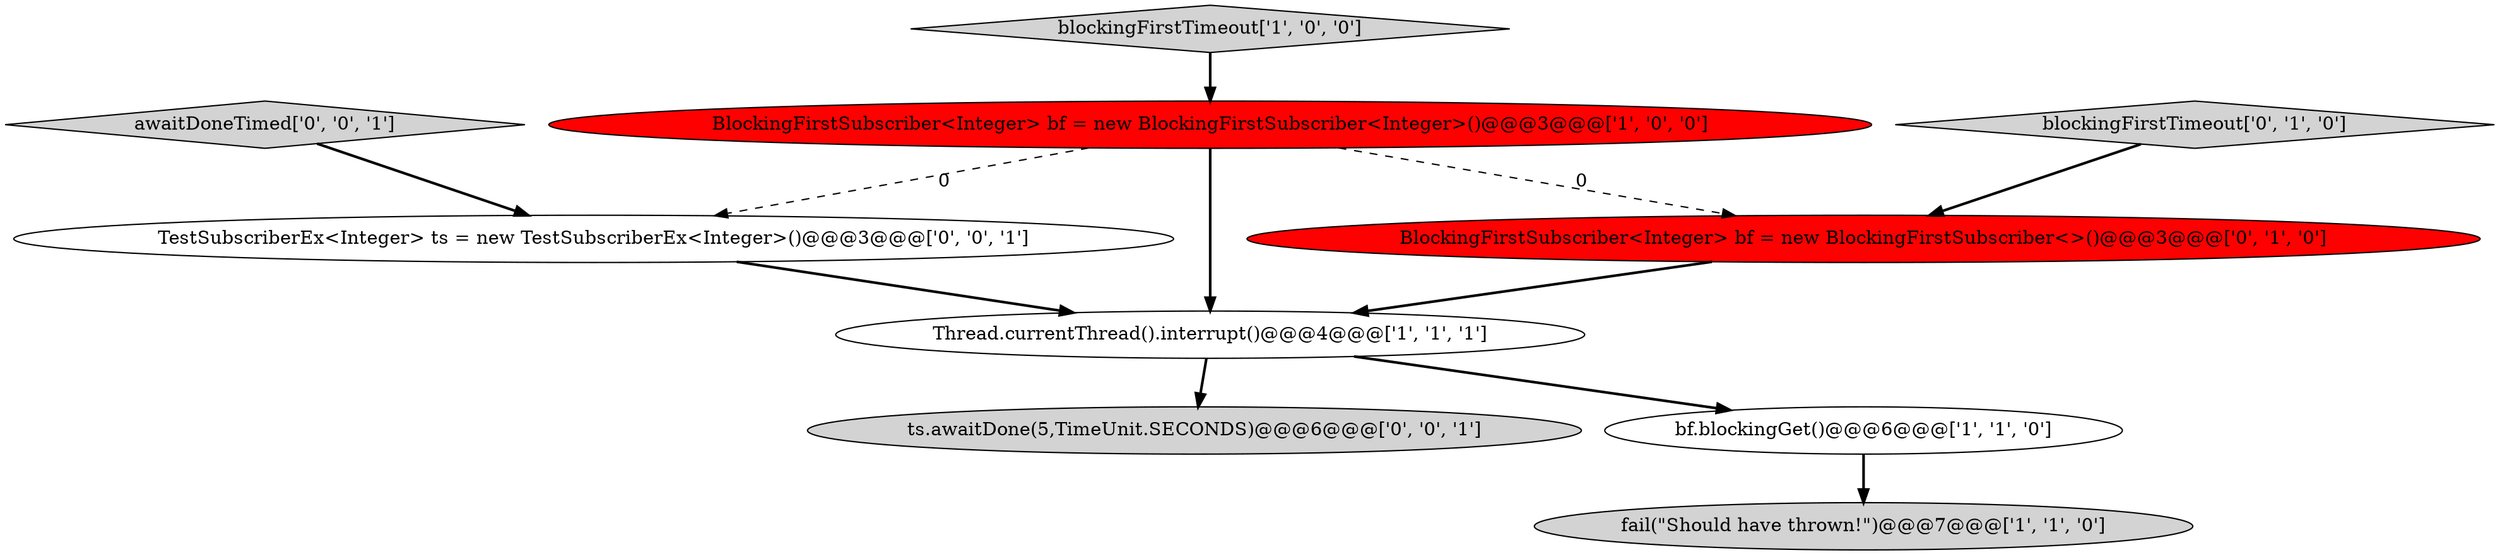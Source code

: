 digraph {
7 [style = filled, label = "awaitDoneTimed['0', '0', '1']", fillcolor = lightgray, shape = diamond image = "AAA0AAABBB3BBB"];
4 [style = filled, label = "fail(\"Should have thrown!\")@@@7@@@['1', '1', '0']", fillcolor = lightgray, shape = ellipse image = "AAA0AAABBB1BBB"];
3 [style = filled, label = "Thread.currentThread().interrupt()@@@4@@@['1', '1', '1']", fillcolor = white, shape = ellipse image = "AAA0AAABBB1BBB"];
2 [style = filled, label = "blockingFirstTimeout['1', '0', '0']", fillcolor = lightgray, shape = diamond image = "AAA0AAABBB1BBB"];
9 [style = filled, label = "TestSubscriberEx<Integer> ts = new TestSubscriberEx<Integer>()@@@3@@@['0', '0', '1']", fillcolor = white, shape = ellipse image = "AAA0AAABBB3BBB"];
0 [style = filled, label = "BlockingFirstSubscriber<Integer> bf = new BlockingFirstSubscriber<Integer>()@@@3@@@['1', '0', '0']", fillcolor = red, shape = ellipse image = "AAA1AAABBB1BBB"];
8 [style = filled, label = "ts.awaitDone(5,TimeUnit.SECONDS)@@@6@@@['0', '0', '1']", fillcolor = lightgray, shape = ellipse image = "AAA0AAABBB3BBB"];
1 [style = filled, label = "bf.blockingGet()@@@6@@@['1', '1', '0']", fillcolor = white, shape = ellipse image = "AAA0AAABBB1BBB"];
5 [style = filled, label = "BlockingFirstSubscriber<Integer> bf = new BlockingFirstSubscriber<>()@@@3@@@['0', '1', '0']", fillcolor = red, shape = ellipse image = "AAA1AAABBB2BBB"];
6 [style = filled, label = "blockingFirstTimeout['0', '1', '0']", fillcolor = lightgray, shape = diamond image = "AAA0AAABBB2BBB"];
0->3 [style = bold, label=""];
5->3 [style = bold, label=""];
9->3 [style = bold, label=""];
7->9 [style = bold, label=""];
6->5 [style = bold, label=""];
1->4 [style = bold, label=""];
2->0 [style = bold, label=""];
0->9 [style = dashed, label="0"];
3->1 [style = bold, label=""];
0->5 [style = dashed, label="0"];
3->8 [style = bold, label=""];
}
